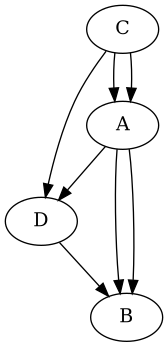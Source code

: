 @startuml
digraph foo {
    C -> A
    C -> A
    C -> D
    A -> D
    A -> B
    A -> B
    D -> B
}
@enduml